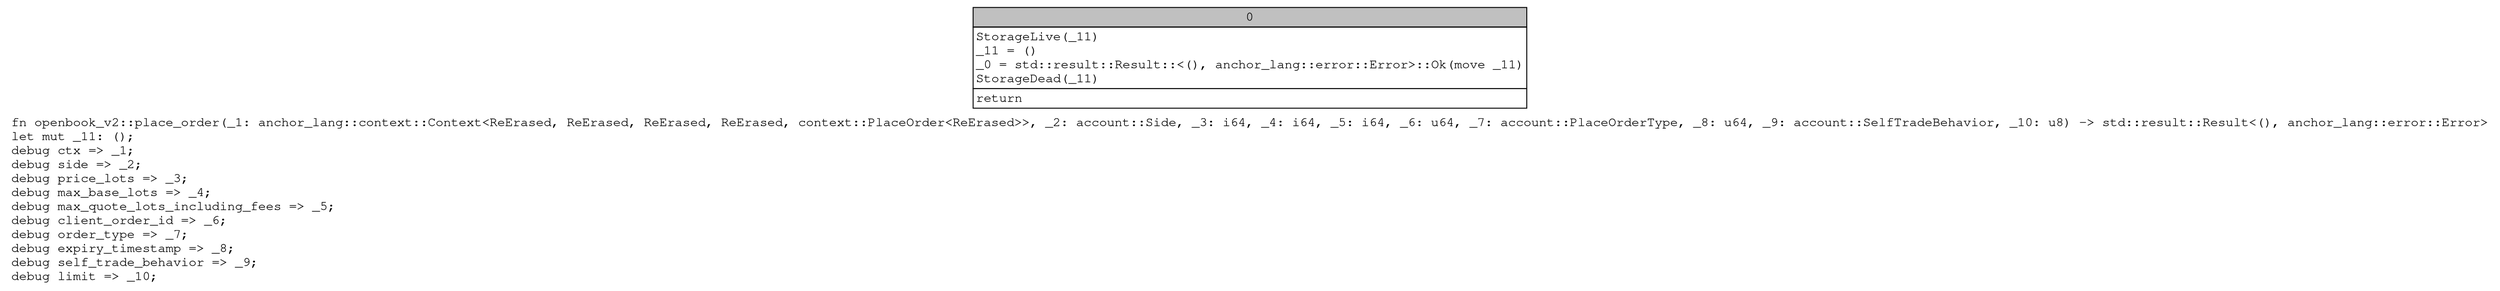 digraph Mir_0_1174 {
    graph [fontname="Courier, monospace"];
    node [fontname="Courier, monospace"];
    edge [fontname="Courier, monospace"];
    label=<fn openbook_v2::place_order(_1: anchor_lang::context::Context&lt;ReErased, ReErased, ReErased, ReErased, context::PlaceOrder&lt;ReErased&gt;&gt;, _2: account::Side, _3: i64, _4: i64, _5: i64, _6: u64, _7: account::PlaceOrderType, _8: u64, _9: account::SelfTradeBehavior, _10: u8) -&gt; std::result::Result&lt;(), anchor_lang::error::Error&gt;<br align="left"/>let mut _11: ();<br align="left"/>debug ctx =&gt; _1;<br align="left"/>debug side =&gt; _2;<br align="left"/>debug price_lots =&gt; _3;<br align="left"/>debug max_base_lots =&gt; _4;<br align="left"/>debug max_quote_lots_including_fees =&gt; _5;<br align="left"/>debug client_order_id =&gt; _6;<br align="left"/>debug order_type =&gt; _7;<br align="left"/>debug expiry_timestamp =&gt; _8;<br align="left"/>debug self_trade_behavior =&gt; _9;<br align="left"/>debug limit =&gt; _10;<br align="left"/>>;
    bb0__0_1174 [shape="none", label=<<table border="0" cellborder="1" cellspacing="0"><tr><td bgcolor="gray" align="center" colspan="1">0</td></tr><tr><td align="left" balign="left">StorageLive(_11)<br/>_11 = ()<br/>_0 = std::result::Result::&lt;(), anchor_lang::error::Error&gt;::Ok(move _11)<br/>StorageDead(_11)<br/></td></tr><tr><td align="left">return</td></tr></table>>];
}
